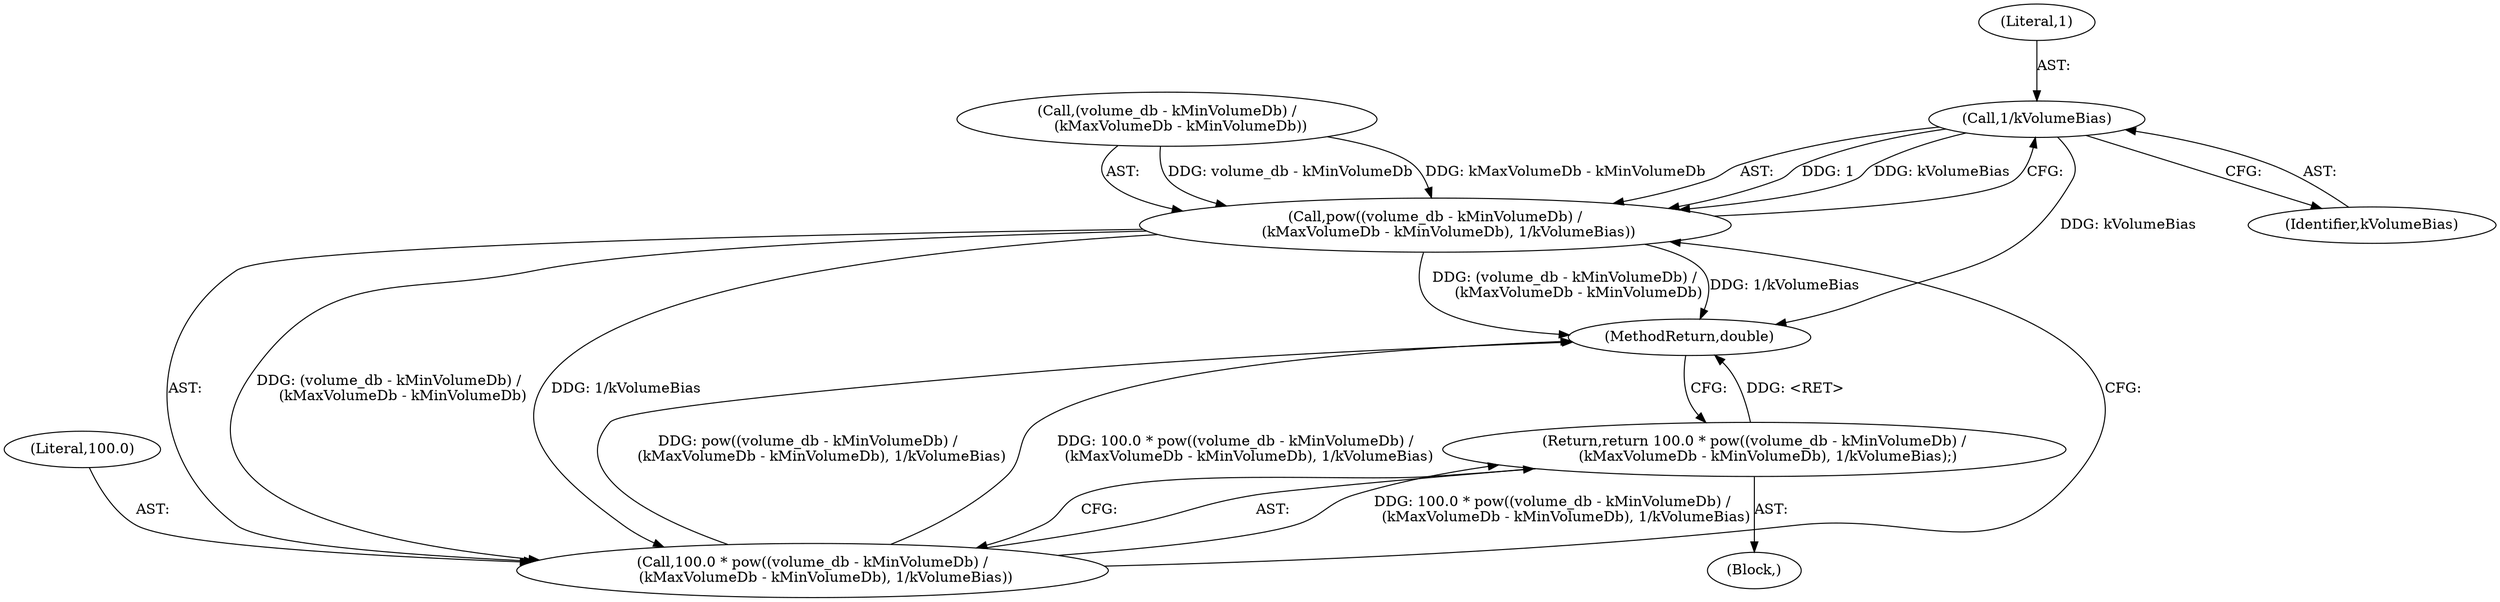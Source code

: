 digraph "1_Chrome_51dfe5e3b332bcea02fb4d4c7493ae841106dd9b_6@del" {
"1000120" [label="(Call,1/kVolumeBias)"];
"1000112" [label="(Call,pow((volume_db - kMinVolumeDb) /\n      (kMaxVolumeDb - kMinVolumeDb), 1/kVolumeBias))"];
"1000110" [label="(Call,100.0 * pow((volume_db - kMinVolumeDb) /\n      (kMaxVolumeDb - kMinVolumeDb), 1/kVolumeBias))"];
"1000109" [label="(Return,return 100.0 * pow((volume_db - kMinVolumeDb) /\n      (kMaxVolumeDb - kMinVolumeDb), 1/kVolumeBias);)"];
"1000120" [label="(Call,1/kVolumeBias)"];
"1000102" [label="(Block,)"];
"1000111" [label="(Literal,100.0)"];
"1000123" [label="(MethodReturn,double)"];
"1000122" [label="(Identifier,kVolumeBias)"];
"1000113" [label="(Call,(volume_db - kMinVolumeDb) /\n      (kMaxVolumeDb - kMinVolumeDb))"];
"1000121" [label="(Literal,1)"];
"1000112" [label="(Call,pow((volume_db - kMinVolumeDb) /\n      (kMaxVolumeDb - kMinVolumeDb), 1/kVolumeBias))"];
"1000110" [label="(Call,100.0 * pow((volume_db - kMinVolumeDb) /\n      (kMaxVolumeDb - kMinVolumeDb), 1/kVolumeBias))"];
"1000109" [label="(Return,return 100.0 * pow((volume_db - kMinVolumeDb) /\n      (kMaxVolumeDb - kMinVolumeDb), 1/kVolumeBias);)"];
"1000120" -> "1000112"  [label="AST: "];
"1000120" -> "1000122"  [label="CFG: "];
"1000121" -> "1000120"  [label="AST: "];
"1000122" -> "1000120"  [label="AST: "];
"1000112" -> "1000120"  [label="CFG: "];
"1000120" -> "1000123"  [label="DDG: kVolumeBias"];
"1000120" -> "1000112"  [label="DDG: 1"];
"1000120" -> "1000112"  [label="DDG: kVolumeBias"];
"1000112" -> "1000110"  [label="AST: "];
"1000113" -> "1000112"  [label="AST: "];
"1000110" -> "1000112"  [label="CFG: "];
"1000112" -> "1000123"  [label="DDG: (volume_db - kMinVolumeDb) /\n      (kMaxVolumeDb - kMinVolumeDb)"];
"1000112" -> "1000123"  [label="DDG: 1/kVolumeBias"];
"1000112" -> "1000110"  [label="DDG: (volume_db - kMinVolumeDb) /\n      (kMaxVolumeDb - kMinVolumeDb)"];
"1000112" -> "1000110"  [label="DDG: 1/kVolumeBias"];
"1000113" -> "1000112"  [label="DDG: volume_db - kMinVolumeDb"];
"1000113" -> "1000112"  [label="DDG: kMaxVolumeDb - kMinVolumeDb"];
"1000110" -> "1000109"  [label="AST: "];
"1000111" -> "1000110"  [label="AST: "];
"1000109" -> "1000110"  [label="CFG: "];
"1000110" -> "1000123"  [label="DDG: pow((volume_db - kMinVolumeDb) /\n      (kMaxVolumeDb - kMinVolumeDb), 1/kVolumeBias)"];
"1000110" -> "1000123"  [label="DDG: 100.0 * pow((volume_db - kMinVolumeDb) /\n      (kMaxVolumeDb - kMinVolumeDb), 1/kVolumeBias)"];
"1000110" -> "1000109"  [label="DDG: 100.0 * pow((volume_db - kMinVolumeDb) /\n      (kMaxVolumeDb - kMinVolumeDb), 1/kVolumeBias)"];
"1000109" -> "1000102"  [label="AST: "];
"1000123" -> "1000109"  [label="CFG: "];
"1000109" -> "1000123"  [label="DDG: <RET>"];
}
